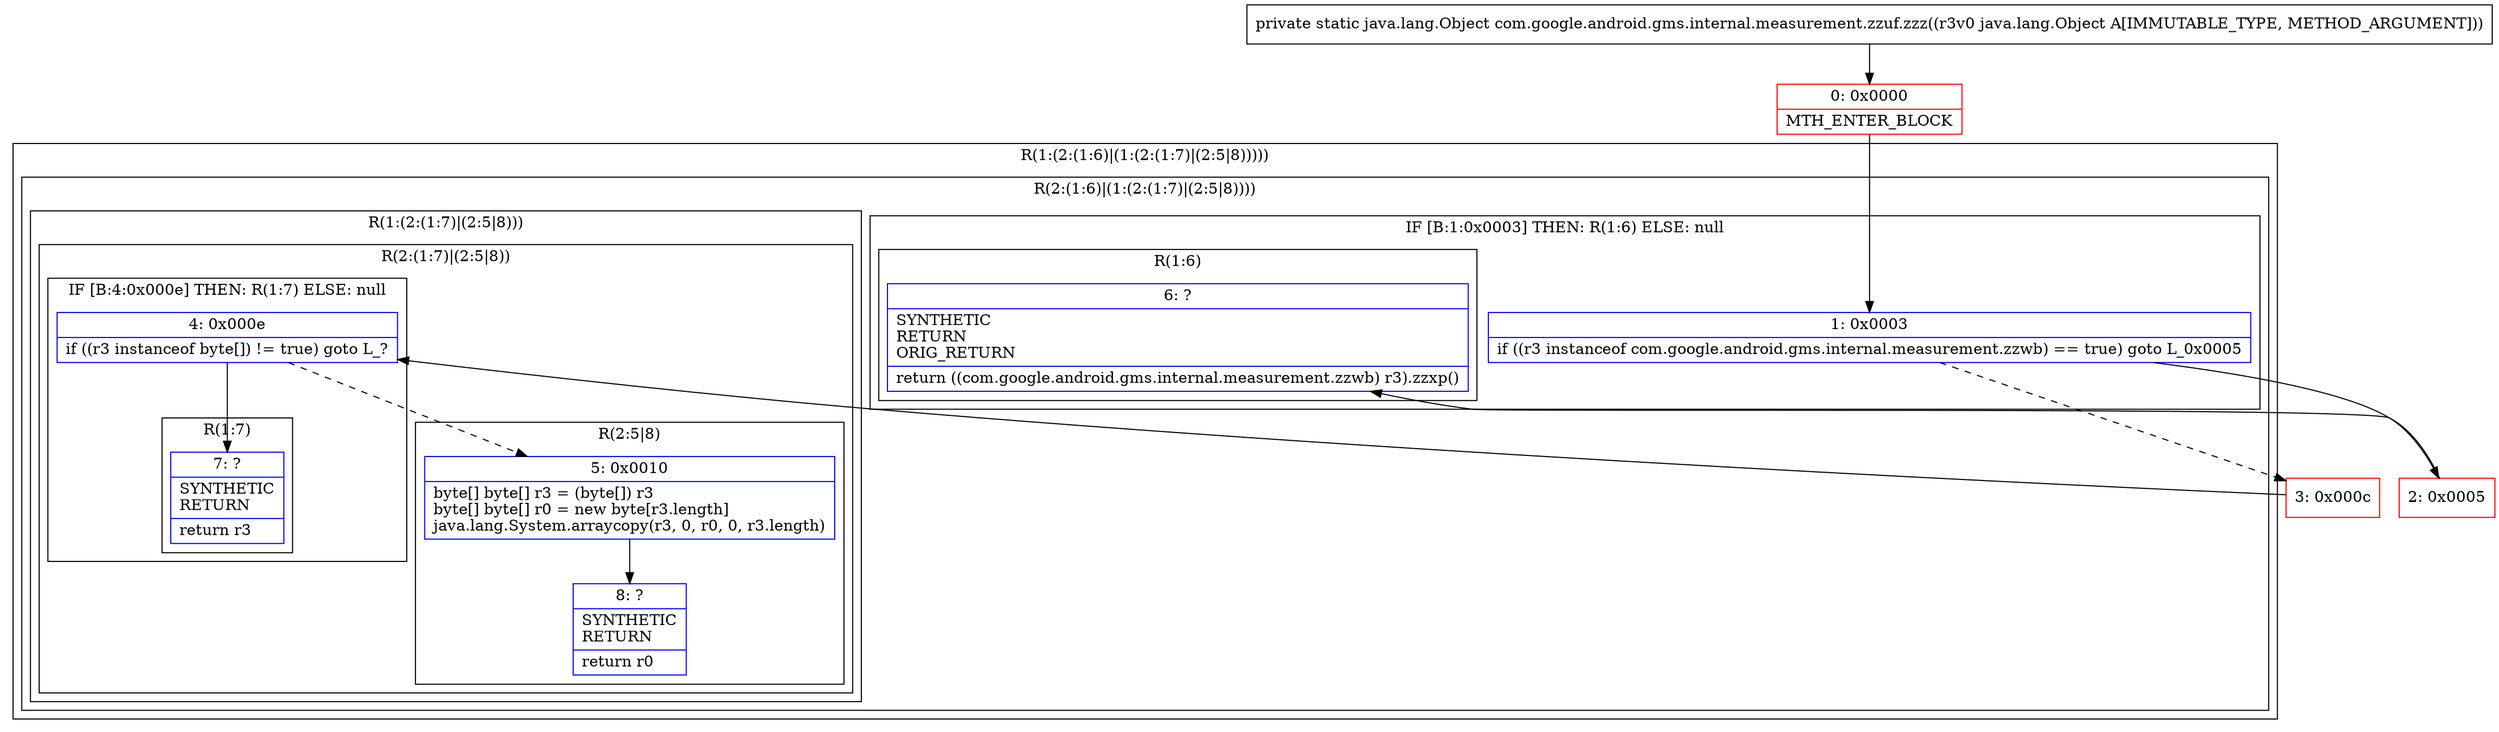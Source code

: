 digraph "CFG forcom.google.android.gms.internal.measurement.zzuf.zzz(Ljava\/lang\/Object;)Ljava\/lang\/Object;" {
subgraph cluster_Region_1197056470 {
label = "R(1:(2:(1:6)|(1:(2:(1:7)|(2:5|8)))))";
node [shape=record,color=blue];
subgraph cluster_Region_520146849 {
label = "R(2:(1:6)|(1:(2:(1:7)|(2:5|8))))";
node [shape=record,color=blue];
subgraph cluster_IfRegion_493986362 {
label = "IF [B:1:0x0003] THEN: R(1:6) ELSE: null";
node [shape=record,color=blue];
Node_1 [shape=record,label="{1\:\ 0x0003|if ((r3 instanceof com.google.android.gms.internal.measurement.zzwb) == true) goto L_0x0005\l}"];
subgraph cluster_Region_1242674981 {
label = "R(1:6)";
node [shape=record,color=blue];
Node_6 [shape=record,label="{6\:\ ?|SYNTHETIC\lRETURN\lORIG_RETURN\l|return ((com.google.android.gms.internal.measurement.zzwb) r3).zzxp()\l}"];
}
}
subgraph cluster_Region_1087174816 {
label = "R(1:(2:(1:7)|(2:5|8)))";
node [shape=record,color=blue];
subgraph cluster_Region_1504205535 {
label = "R(2:(1:7)|(2:5|8))";
node [shape=record,color=blue];
subgraph cluster_IfRegion_1238913954 {
label = "IF [B:4:0x000e] THEN: R(1:7) ELSE: null";
node [shape=record,color=blue];
Node_4 [shape=record,label="{4\:\ 0x000e|if ((r3 instanceof byte[]) != true) goto L_?\l}"];
subgraph cluster_Region_246906147 {
label = "R(1:7)";
node [shape=record,color=blue];
Node_7 [shape=record,label="{7\:\ ?|SYNTHETIC\lRETURN\l|return r3\l}"];
}
}
subgraph cluster_Region_343192604 {
label = "R(2:5|8)";
node [shape=record,color=blue];
Node_5 [shape=record,label="{5\:\ 0x0010|byte[] byte[] r3 = (byte[]) r3\lbyte[] byte[] r0 = new byte[r3.length]\ljava.lang.System.arraycopy(r3, 0, r0, 0, r3.length)\l}"];
Node_8 [shape=record,label="{8\:\ ?|SYNTHETIC\lRETURN\l|return r0\l}"];
}
}
}
}
}
Node_0 [shape=record,color=red,label="{0\:\ 0x0000|MTH_ENTER_BLOCK\l}"];
Node_2 [shape=record,color=red,label="{2\:\ 0x0005}"];
Node_3 [shape=record,color=red,label="{3\:\ 0x000c}"];
MethodNode[shape=record,label="{private static java.lang.Object com.google.android.gms.internal.measurement.zzuf.zzz((r3v0 java.lang.Object A[IMMUTABLE_TYPE, METHOD_ARGUMENT])) }"];
MethodNode -> Node_0;
Node_1 -> Node_2;
Node_1 -> Node_3[style=dashed];
Node_4 -> Node_5[style=dashed];
Node_4 -> Node_7;
Node_5 -> Node_8;
Node_0 -> Node_1;
Node_2 -> Node_6;
Node_3 -> Node_4;
}

